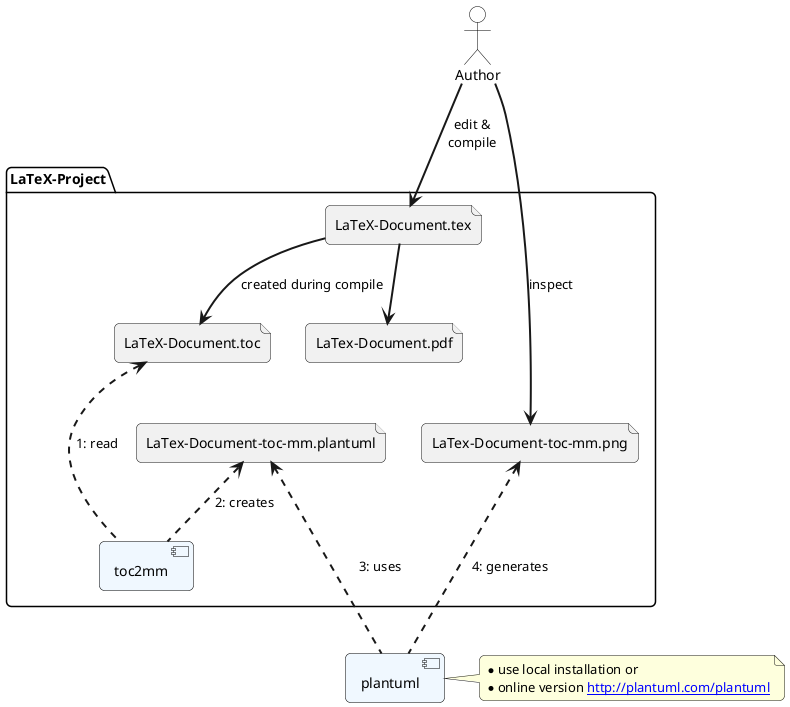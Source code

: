 @startuml

skinparam DefaultFontName Hack
skinparam shadowing false
skinparam RoundCorner 10
skinparam ComponentBorderColor Black
skinparam Actor {
    BorderColor Black
    BackgroundColor White
    'BackgroundColor hidden 'Damit etwas verschwindet"

}
skinparam Component {
    BorderColor Black
    BackgroundColor AliceBlue
    ArrowThickness 2

}
   actor Author
   folder "LaTeX-Project" {
      file "LaTeX-Document.tex" as lx
      file "LaTeX-Document.toc" as toc
      file "LaTex-Document.pdf" as pdf
      file "LaTex-Document-toc-mm.plantuml" as mm1
      file "LaTex-Document-toc-mm.png" as png

      lx --> pdf
      lx --> toc: created during compile
      toc .[hidden].> mm1
      lx .[hidden]..> png

      component toc2mm
   }
   component plantuml

   Author --> lx: edit &\ncompile
   'Author --> toc2mm: runs
   'Author ---> plantuml: uses
   toc <.. toc2mm: 1: read

   mm1 <.. toc2mm: 2: creates

   mm1 <... plantuml: 3: uses
   png <... plantuml: 4: generates

   Author --> png: inspect

   note right of plantuml
      * use local installation or
      * online version [[http://plantuml.com/plantuml]]
   end note

@enduml
